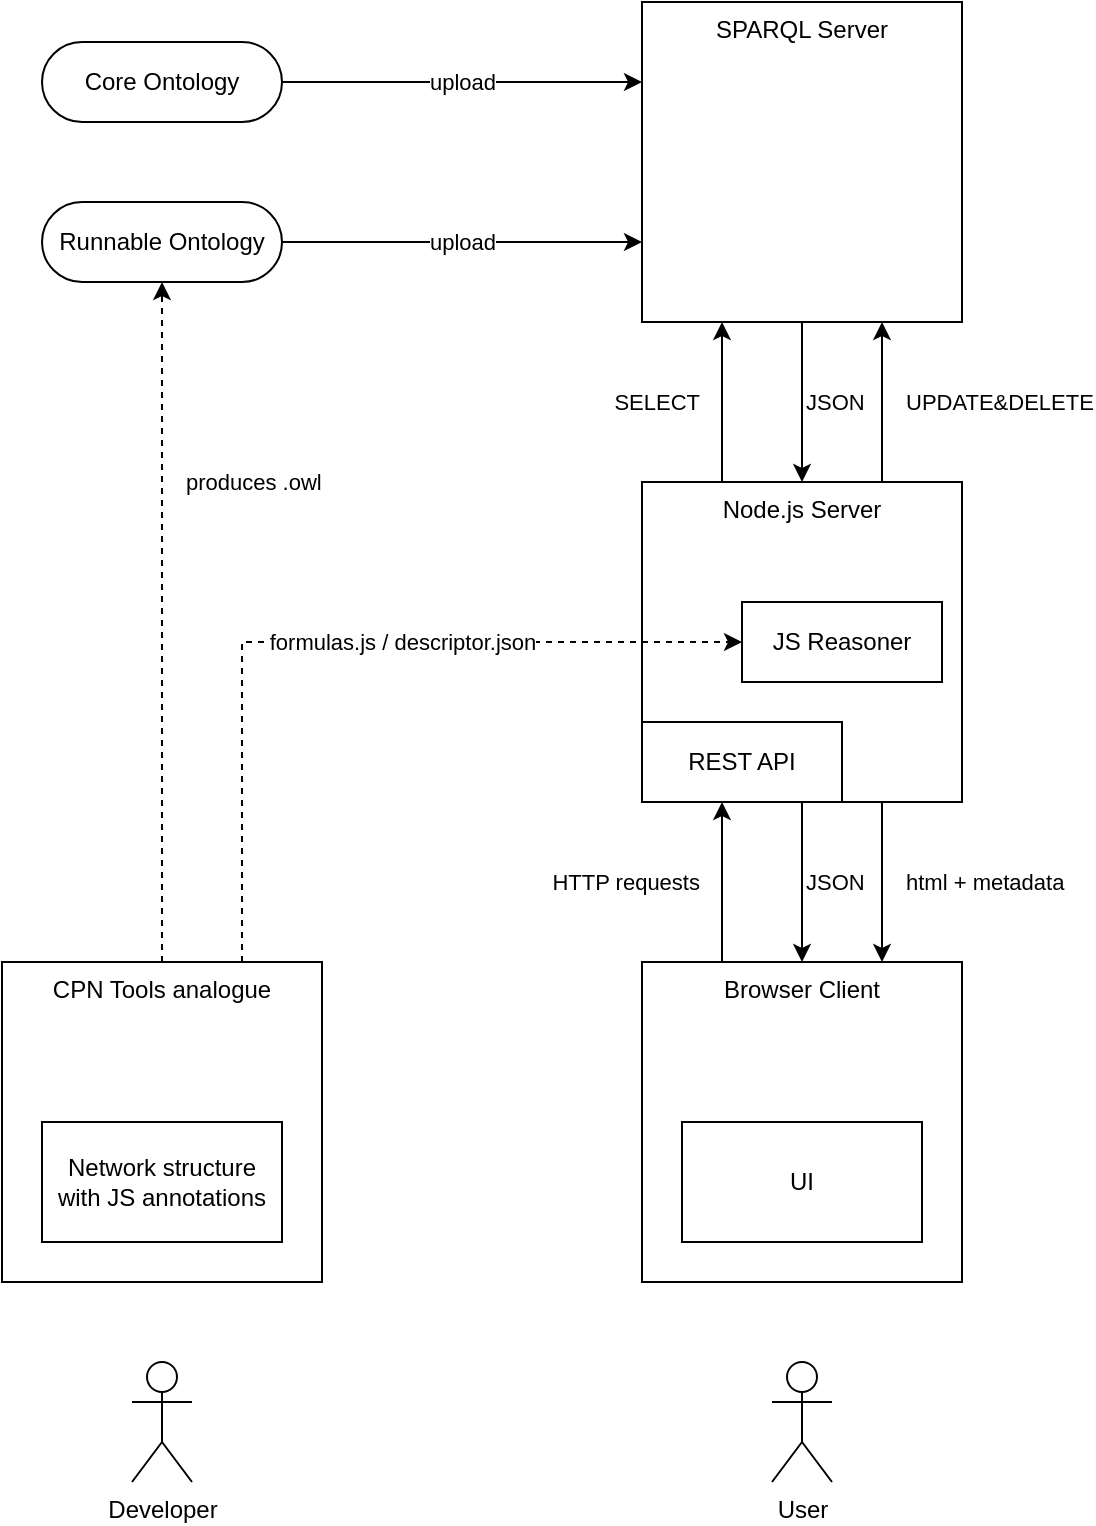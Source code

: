<mxfile version="13.9.9" type="device" pages="5"><diagram id="xDSf54BkOvIQxgx9nTrk" name="Pipeline"><mxGraphModel dx="1422" dy="1222" grid="1" gridSize="10" guides="1" tooltips="1" connect="1" arrows="1" fold="1" page="0" pageScale="1" pageWidth="850" pageHeight="1100" math="0" shadow="0"><root><mxCell id="c8NCM-_9dTenOoExDOUv-0"/><mxCell id="c8NCM-_9dTenOoExDOUv-1" parent="c8NCM-_9dTenOoExDOUv-0"/><mxCell id="c8NCM-_9dTenOoExDOUv-11" value="Node.js Server" style="rounded=0;whiteSpace=wrap;html=1;verticalAlign=top;" parent="c8NCM-_9dTenOoExDOUv-1" vertex="1"><mxGeometry x="400" y="-160" width="160" height="160" as="geometry"/></mxCell><mxCell id="c8NCM-_9dTenOoExDOUv-2" value="Developer" style="shape=umlActor;verticalLabelPosition=bottom;verticalAlign=top;html=1;outlineConnect=0;" parent="c8NCM-_9dTenOoExDOUv-1" vertex="1"><mxGeometry x="145" y="280" width="30" height="60" as="geometry"/></mxCell><mxCell id="c8NCM-_9dTenOoExDOUv-25" value="produces .owl" style="edgeStyle=orthogonalEdgeStyle;rounded=0;orthogonalLoop=1;jettySize=auto;html=1;exitX=0.5;exitY=0;exitDx=0;exitDy=0;entryX=0.5;entryY=1;entryDx=0;entryDy=0;align=left;dashed=1;" parent="c8NCM-_9dTenOoExDOUv-1" source="c8NCM-_9dTenOoExDOUv-5" target="c8NCM-_9dTenOoExDOUv-22" edge="1"><mxGeometry x="0.412" y="-10" relative="1" as="geometry"><mxPoint as="offset"/></mxGeometry></mxCell><mxCell id="fpBCdYOkJ08FX0qBBPBa-0" value="formulas.js / descriptor.json" style="rounded=0;orthogonalLoop=1;jettySize=auto;html=1;exitX=0.75;exitY=0;exitDx=0;exitDy=0;entryX=0;entryY=0.5;entryDx=0;entryDy=0;edgeStyle=orthogonalEdgeStyle;dashed=1;" parent="c8NCM-_9dTenOoExDOUv-1" source="c8NCM-_9dTenOoExDOUv-5" target="yQkGQZjFMQa0KNY8FNN--0" edge="1"><mxGeometry x="0.171" relative="1" as="geometry"><mxPoint as="offset"/></mxGeometry></mxCell><mxCell id="c8NCM-_9dTenOoExDOUv-5" value="CPN Tools analogue" style="rounded=0;whiteSpace=wrap;html=1;verticalAlign=top;" parent="c8NCM-_9dTenOoExDOUv-1" vertex="1"><mxGeometry x="80" y="80" width="160" height="160" as="geometry"/></mxCell><mxCell id="c8NCM-_9dTenOoExDOUv-6" value="Network structure with JS annotations" style="rounded=0;whiteSpace=wrap;html=1;" parent="c8NCM-_9dTenOoExDOUv-1" vertex="1"><mxGeometry x="100" y="160" width="120" height="60" as="geometry"/></mxCell><mxCell id="c8NCM-_9dTenOoExDOUv-8" value="User" style="shape=umlActor;verticalLabelPosition=bottom;verticalAlign=top;html=1;outlineConnect=0;" parent="c8NCM-_9dTenOoExDOUv-1" vertex="1"><mxGeometry x="465" y="280" width="30" height="60" as="geometry"/></mxCell><mxCell id="c8NCM-_9dTenOoExDOUv-14" value="HTTP requests" style="edgeStyle=orthogonalEdgeStyle;rounded=0;orthogonalLoop=1;jettySize=auto;html=1;exitX=0.25;exitY=0;exitDx=0;exitDy=0;entryX=0.25;entryY=1;entryDx=0;entryDy=0;align=right;" parent="c8NCM-_9dTenOoExDOUv-1" source="c8NCM-_9dTenOoExDOUv-9" target="c8NCM-_9dTenOoExDOUv-11" edge="1"><mxGeometry y="10" relative="1" as="geometry"><mxPoint as="offset"/></mxGeometry></mxCell><mxCell id="c8NCM-_9dTenOoExDOUv-9" value="Browser Client" style="rounded=0;whiteSpace=wrap;html=1;verticalAlign=top;" parent="c8NCM-_9dTenOoExDOUv-1" vertex="1"><mxGeometry x="400" y="80" width="160" height="160" as="geometry"/></mxCell><mxCell id="c8NCM-_9dTenOoExDOUv-10" value="UI" style="rounded=0;whiteSpace=wrap;html=1;" parent="c8NCM-_9dTenOoExDOUv-1" vertex="1"><mxGeometry x="420" y="160" width="120" height="60" as="geometry"/></mxCell><mxCell id="c8NCM-_9dTenOoExDOUv-13" value="html + metadata" style="edgeStyle=orthogonalEdgeStyle;rounded=0;orthogonalLoop=1;jettySize=auto;html=1;exitX=0.75;exitY=1;exitDx=0;exitDy=0;entryX=0.75;entryY=0;entryDx=0;entryDy=0;align=left;" parent="c8NCM-_9dTenOoExDOUv-1" source="c8NCM-_9dTenOoExDOUv-11" target="c8NCM-_9dTenOoExDOUv-9" edge="1"><mxGeometry y="10" relative="1" as="geometry"><mxPoint as="offset"/></mxGeometry></mxCell><mxCell id="c8NCM-_9dTenOoExDOUv-15" value="JSON" style="edgeStyle=orthogonalEdgeStyle;rounded=0;orthogonalLoop=1;jettySize=auto;html=1;exitX=0.5;exitY=1;exitDx=0;exitDy=0;entryX=0.5;entryY=0;entryDx=0;entryDy=0;align=left;" parent="c8NCM-_9dTenOoExDOUv-1" source="c8NCM-_9dTenOoExDOUv-11" target="c8NCM-_9dTenOoExDOUv-9" edge="1"><mxGeometry relative="1" as="geometry"><mxPoint as="offset"/></mxGeometry></mxCell><mxCell id="c8NCM-_9dTenOoExDOUv-17" value="SELECT" style="edgeStyle=orthogonalEdgeStyle;rounded=0;orthogonalLoop=1;jettySize=auto;html=1;exitX=0.25;exitY=0;exitDx=0;exitDy=0;entryX=0.25;entryY=1;entryDx=0;entryDy=0;align=right;" parent="c8NCM-_9dTenOoExDOUv-1" source="c8NCM-_9dTenOoExDOUv-11" target="c8NCM-_9dTenOoExDOUv-16" edge="1"><mxGeometry y="10" relative="1" as="geometry"><mxPoint as="offset"/></mxGeometry></mxCell><mxCell id="c8NCM-_9dTenOoExDOUv-19" value="UPDATE&amp;amp;DELETE" style="edgeStyle=orthogonalEdgeStyle;rounded=0;orthogonalLoop=1;jettySize=auto;html=1;exitX=0.75;exitY=0;exitDx=0;exitDy=0;entryX=0.75;entryY=1;entryDx=0;entryDy=0;align=left;" parent="c8NCM-_9dTenOoExDOUv-1" source="c8NCM-_9dTenOoExDOUv-11" target="c8NCM-_9dTenOoExDOUv-16" edge="1"><mxGeometry y="-10" relative="1" as="geometry"><mxPoint as="offset"/></mxGeometry></mxCell><mxCell id="c8NCM-_9dTenOoExDOUv-12" value="REST API" style="rounded=0;whiteSpace=wrap;html=1;" parent="c8NCM-_9dTenOoExDOUv-1" vertex="1"><mxGeometry x="400" y="-40" width="100" height="40" as="geometry"/></mxCell><mxCell id="c8NCM-_9dTenOoExDOUv-26" value="JSON" style="edgeStyle=orthogonalEdgeStyle;rounded=0;orthogonalLoop=1;jettySize=auto;html=1;exitX=0.5;exitY=1;exitDx=0;exitDy=0;entryX=0.5;entryY=0;entryDx=0;entryDy=0;align=left;" parent="c8NCM-_9dTenOoExDOUv-1" source="c8NCM-_9dTenOoExDOUv-16" target="c8NCM-_9dTenOoExDOUv-11" edge="1"><mxGeometry relative="1" as="geometry"><mxPoint as="offset"/></mxGeometry></mxCell><mxCell id="c8NCM-_9dTenOoExDOUv-16" value="SPARQL Server" style="rounded=0;whiteSpace=wrap;html=1;verticalAlign=top;" parent="c8NCM-_9dTenOoExDOUv-1" vertex="1"><mxGeometry x="400" y="-400" width="160" height="160" as="geometry"/></mxCell><mxCell id="c8NCM-_9dTenOoExDOUv-23" value="upload" style="edgeStyle=orthogonalEdgeStyle;rounded=0;orthogonalLoop=1;jettySize=auto;html=1;exitX=1;exitY=0.5;exitDx=0;exitDy=0;entryX=0;entryY=0.25;entryDx=0;entryDy=0;align=center;" parent="c8NCM-_9dTenOoExDOUv-1" source="c8NCM-_9dTenOoExDOUv-21" target="c8NCM-_9dTenOoExDOUv-16" edge="1"><mxGeometry relative="1" as="geometry"/></mxCell><mxCell id="c8NCM-_9dTenOoExDOUv-21" value="Core Ontology" style="rounded=1;whiteSpace=wrap;html=1;arcSize=50;" parent="c8NCM-_9dTenOoExDOUv-1" vertex="1"><mxGeometry x="100" y="-380" width="120" height="40" as="geometry"/></mxCell><mxCell id="c8NCM-_9dTenOoExDOUv-24" value="upload" style="edgeStyle=orthogonalEdgeStyle;rounded=0;orthogonalLoop=1;jettySize=auto;html=1;exitX=1;exitY=0.5;exitDx=0;exitDy=0;entryX=0;entryY=0.75;entryDx=0;entryDy=0;align=center;" parent="c8NCM-_9dTenOoExDOUv-1" source="c8NCM-_9dTenOoExDOUv-22" target="c8NCM-_9dTenOoExDOUv-16" edge="1"><mxGeometry relative="1" as="geometry"/></mxCell><mxCell id="c8NCM-_9dTenOoExDOUv-22" value="Runnable Ontology" style="rounded=1;whiteSpace=wrap;html=1;arcSize=50;" parent="c8NCM-_9dTenOoExDOUv-1" vertex="1"><mxGeometry x="100" y="-300" width="120" height="40" as="geometry"/></mxCell><mxCell id="yQkGQZjFMQa0KNY8FNN--0" value="JS Reasoner" style="rounded=0;whiteSpace=wrap;html=1;" parent="c8NCM-_9dTenOoExDOUv-1" vertex="1"><mxGeometry x="450" y="-100" width="100" height="40" as="geometry"/></mxCell></root></mxGraphModel></diagram><diagram id="lfXIeaQpmOgvn4pU2vUD" name="Client-Server"><mxGraphModel dx="1422" dy="822" grid="1" gridSize="10" guides="1" tooltips="1" connect="1" arrows="1" fold="1" page="1" pageScale="1" pageWidth="850" pageHeight="1100" math="0" shadow="0"><root><mxCell id="PUTsM-LXioxo288sD0HE-0"/><mxCell id="PUTsM-LXioxo288sD0HE-1" parent="PUTsM-LXioxo288sD0HE-0"/><mxCell id="060dvRlB6KRx_JegiHrx-14" value="Browser Client" style="rounded=0;whiteSpace=wrap;html=1;verticalAlign=top;fontSize=16;align=left;spacingLeft=20;" parent="PUTsM-LXioxo288sD0HE-1" vertex="1"><mxGeometry x="160.01" y="640" width="400" height="320" as="geometry"/></mxCell><mxCell id="PUTsM-LXioxo288sD0HE-9" value="Apache Jena Fuseki Server" style="rounded=0;whiteSpace=wrap;html=1;verticalAlign=top;fontSize=16;align=left;spacingLeft=20;" parent="PUTsM-LXioxo288sD0HE-1" vertex="1"><mxGeometry x="160" y="160" width="400" height="400" as="geometry"/></mxCell><mxCell id="PUTsM-LXioxo288sD0HE-2" value="Ontologies" style="rounded=0;whiteSpace=wrap;html=1;verticalAlign=top;fontSize=16;" parent="PUTsM-LXioxo288sD0HE-1" vertex="1"><mxGeometry x="180" y="200" width="360" height="240" as="geometry"/></mxCell><mxCell id="PUTsM-LXioxo288sD0HE-3" value="OntoNet.owl" style="rounded=0;whiteSpace=wrap;html=1;fontSize=16;" parent="PUTsM-LXioxo288sD0HE-1" vertex="1"><mxGeometry x="240" y="240" width="240" height="40" as="geometry"/></mxCell><mxCell id="PUTsM-LXioxo288sD0HE-6" value="imports" style="edgeStyle=orthogonalEdgeStyle;rounded=0;orthogonalLoop=1;jettySize=auto;html=1;exitX=1;exitY=0.5;exitDx=0;exitDy=0;entryX=1;entryY=0.5;entryDx=0;entryDy=0;fontSize=11;curved=1;" parent="PUTsM-LXioxo288sD0HE-1" source="PUTsM-LXioxo288sD0HE-5" target="PUTsM-LXioxo288sD0HE-3" edge="1"><mxGeometry relative="1" as="geometry"/></mxCell><mxCell id="PUTsM-LXioxo288sD0HE-5" value="CPN.owl" style="rounded=0;whiteSpace=wrap;html=1;fontSize=16;verticalAlign=top;" parent="PUTsM-LXioxo288sD0HE-1" vertex="1"><mxGeometry x="240" y="320" width="240" height="100" as="geometry"/></mxCell><mxCell id="PUTsM-LXioxo288sD0HE-8" value="SPARQL Queries&lt;br&gt;INSERT&amp;amp;DELETE" style="rounded=0;orthogonalLoop=1;jettySize=auto;html=1;exitX=0.75;exitY=0;exitDx=0;exitDy=0;fontSize=11;entryX=0.334;entryY=1.004;entryDx=0;entryDy=0;entryPerimeter=0;" parent="PUTsM-LXioxo288sD0HE-1" source="PUTsM-LXioxo288sD0HE-7" target="060dvRlB6KRx_JegiHrx-16" edge="1"><mxGeometry relative="1" as="geometry"><mxPoint as="offset"/></mxGeometry></mxCell><mxCell id="PUTsM-LXioxo288sD0HE-7" value="JavaScript Reasoner" style="rounded=0;whiteSpace=wrap;html=1;fontSize=16;" parent="PUTsM-LXioxo288sD0HE-1" vertex="1"><mxGeometry x="180" y="680" width="160" height="120" as="geometry"/></mxCell><mxCell id="060dvRlB6KRx_JegiHrx-66" value="SPARQL Queries&lt;br&gt;SELECT" style="edgeStyle=none;rounded=0;orthogonalLoop=1;jettySize=auto;html=1;exitX=0.25;exitY=0;exitDx=0;exitDy=0;entryX=0.668;entryY=1.001;entryDx=0;entryDy=0;fontSize=11;entryPerimeter=0;" parent="PUTsM-LXioxo288sD0HE-1" source="PUTsM-LXioxo288sD0HE-10" target="060dvRlB6KRx_JegiHrx-16" edge="1"><mxGeometry relative="1" as="geometry"/></mxCell><mxCell id="060dvRlB6KRx_JegiHrx-69" style="edgeStyle=none;rounded=0;orthogonalLoop=1;jettySize=auto;html=1;exitX=0;exitY=0.5;exitDx=0;exitDy=0;entryX=1;entryY=0.5;entryDx=0;entryDy=0;fontSize=11;" parent="PUTsM-LXioxo288sD0HE-1" source="PUTsM-LXioxo288sD0HE-10" target="PUTsM-LXioxo288sD0HE-7" edge="1"><mxGeometry relative="1" as="geometry"/></mxCell><mxCell id="060dvRlB6KRx_JegiHrx-70" style="edgeStyle=none;rounded=0;orthogonalLoop=1;jettySize=auto;html=1;exitX=0.75;exitY=1;exitDx=0;exitDy=0;entryX=0.889;entryY=0;entryDx=0;entryDy=0;entryPerimeter=0;fontSize=11;" parent="PUTsM-LXioxo288sD0HE-1" source="PUTsM-LXioxo288sD0HE-10" target="PUTsM-LXioxo288sD0HE-11" edge="1"><mxGeometry relative="1" as="geometry"/></mxCell><mxCell id="PUTsM-LXioxo288sD0HE-10" value="OntoNet API" style="rounded=0;whiteSpace=wrap;html=1;fontSize=16;" parent="PUTsM-LXioxo288sD0HE-1" vertex="1"><mxGeometry x="379.99" y="680" width="160.01" height="120" as="geometry"/></mxCell><mxCell id="060dvRlB6KRx_JegiHrx-71" style="edgeStyle=none;rounded=0;orthogonalLoop=1;jettySize=auto;html=1;exitX=0.668;exitY=-0.002;exitDx=0;exitDy=0;entryX=0.25;entryY=1;entryDx=0;entryDy=0;fontSize=11;exitPerimeter=0;" parent="PUTsM-LXioxo288sD0HE-1" source="PUTsM-LXioxo288sD0HE-11" target="PUTsM-LXioxo288sD0HE-10" edge="1"><mxGeometry relative="1" as="geometry"/></mxCell><mxCell id="PUTsM-LXioxo288sD0HE-11" value="UI" style="rounded=0;whiteSpace=wrap;html=1;fontSize=16;verticalAlign=top;" parent="PUTsM-LXioxo288sD0HE-1" vertex="1"><mxGeometry x="180.01" y="840" width="360" height="100" as="geometry"/></mxCell><mxCell id="060dvRlB6KRx_JegiHrx-8" value="" style="group" parent="PUTsM-LXioxo288sD0HE-1" vertex="1" connectable="0"><mxGeometry x="312.86" y="350" width="94.29" height="60" as="geometry"/></mxCell><mxCell id="060dvRlB6KRx_JegiHrx-7" value="" style="rounded=0;whiteSpace=wrap;html=1;fontSize=11;" parent="060dvRlB6KRx_JegiHrx-8" vertex="1"><mxGeometry width="94.29" height="60" as="geometry"/></mxCell><mxCell id="060dvRlB6KRx_JegiHrx-0" value="P1" style="ellipse;whiteSpace=wrap;html=1;aspect=fixed;fontSize=11;" parent="060dvRlB6KRx_JegiHrx-8" vertex="1"><mxGeometry x="4.286" y="4.286" width="17.143" height="17.143" as="geometry"/></mxCell><mxCell id="060dvRlB6KRx_JegiHrx-1" value="P2" style="ellipse;whiteSpace=wrap;html=1;aspect=fixed;fontSize=11;" parent="060dvRlB6KRx_JegiHrx-8" vertex="1"><mxGeometry x="4.286" y="38.571" width="17.143" height="17.143" as="geometry"/></mxCell><mxCell id="060dvRlB6KRx_JegiHrx-2" value="T1" style="whiteSpace=wrap;html=1;aspect=fixed;fontSize=11;" parent="060dvRlB6KRx_JegiHrx-8" vertex="1"><mxGeometry x="38.573" y="21.429" width="17.143" height="17.143" as="geometry"/></mxCell><mxCell id="060dvRlB6KRx_JegiHrx-4" style="rounded=0;orthogonalLoop=1;jettySize=auto;html=1;exitX=1;exitY=0.5;exitDx=0;exitDy=0;fontSize=11;" parent="060dvRlB6KRx_JegiHrx-8" source="060dvRlB6KRx_JegiHrx-0" target="060dvRlB6KRx_JegiHrx-2" edge="1"><mxGeometry relative="1" as="geometry"/></mxCell><mxCell id="060dvRlB6KRx_JegiHrx-5" style="edgeStyle=none;rounded=0;orthogonalLoop=1;jettySize=auto;html=1;exitX=1;exitY=0.5;exitDx=0;exitDy=0;fontSize=11;" parent="060dvRlB6KRx_JegiHrx-8" source="060dvRlB6KRx_JegiHrx-1" target="060dvRlB6KRx_JegiHrx-2" edge="1"><mxGeometry relative="1" as="geometry"/></mxCell><mxCell id="060dvRlB6KRx_JegiHrx-3" value="P3" style="ellipse;whiteSpace=wrap;html=1;aspect=fixed;fontSize=11;" parent="060dvRlB6KRx_JegiHrx-8" vertex="1"><mxGeometry x="72.86" y="21.429" width="17.143" height="17.143" as="geometry"/></mxCell><mxCell id="060dvRlB6KRx_JegiHrx-6" style="edgeStyle=none;rounded=0;orthogonalLoop=1;jettySize=auto;html=1;exitX=1;exitY=0.5;exitDx=0;exitDy=0;fontSize=11;" parent="060dvRlB6KRx_JegiHrx-8" source="060dvRlB6KRx_JegiHrx-2" target="060dvRlB6KRx_JegiHrx-3" edge="1"><mxGeometry relative="1" as="geometry"/></mxCell><mxCell id="060dvRlB6KRx_JegiHrx-68" style="edgeStyle=none;rounded=0;orthogonalLoop=1;jettySize=auto;html=1;exitX=0.5;exitY=0;exitDx=0;exitDy=0;fontSize=11;entryX=0.5;entryY=1;entryDx=0;entryDy=0;" parent="PUTsM-LXioxo288sD0HE-1" source="060dvRlB6KRx_JegiHrx-16" target="PUTsM-LXioxo288sD0HE-5" edge="1"><mxGeometry relative="1" as="geometry"><mxPoint x="360" y="420" as="targetPoint"/></mxGeometry></mxCell><mxCell id="060dvRlB6KRx_JegiHrx-72" value="Knowledge" style="edgeStyle=none;rounded=0;orthogonalLoop=1;jettySize=auto;html=1;exitX=0.89;exitY=0.997;exitDx=0;exitDy=0;entryX=0.75;entryY=0;entryDx=0;entryDy=0;fontSize=11;exitPerimeter=0;" parent="PUTsM-LXioxo288sD0HE-1" source="060dvRlB6KRx_JegiHrx-16" target="PUTsM-LXioxo288sD0HE-10" edge="1"><mxGeometry relative="1" as="geometry"/></mxCell><mxCell id="060dvRlB6KRx_JegiHrx-16" value="SPARQL Endpoint" style="rounded=0;whiteSpace=wrap;html=1;fontSize=16;" parent="PUTsM-LXioxo288sD0HE-1" vertex="1"><mxGeometry x="180" y="480" width="360" height="40" as="geometry"/></mxCell><mxCell id="060dvRlB6KRx_JegiHrx-62" value="" style="group" parent="PUTsM-LXioxo288sD0HE-1" vertex="1" connectable="0"><mxGeometry x="300.01" y="870" width="179.99" height="60" as="geometry"/></mxCell><mxCell id="060dvRlB6KRx_JegiHrx-18" value="" style="shape=table;html=1;whiteSpace=wrap;startSize=0;container=1;collapsible=0;childLayout=tableLayout;fontSize=11;align=left;" parent="060dvRlB6KRx_JegiHrx-62" vertex="1"><mxGeometry width="120" height="60" as="geometry"/></mxCell><mxCell id="060dvRlB6KRx_JegiHrx-42" style="shape=partialRectangle;html=1;whiteSpace=wrap;collapsible=0;dropTarget=0;pointerEvents=0;top=0;left=0;bottom=0;right=0;points=[[0,0.5],[1,0.5]];portConstraint=eastwest;fillColor=#CCCCCC;" parent="060dvRlB6KRx_JegiHrx-18" vertex="1"><mxGeometry width="120" height="12" as="geometry"/></mxCell><mxCell id="060dvRlB6KRx_JegiHrx-43" style="shape=partialRectangle;html=1;whiteSpace=wrap;connectable=0;fillColor=none;top=0;left=0;bottom=0;right=0;overflow=hidden;" parent="060dvRlB6KRx_JegiHrx-42" vertex="1"><mxGeometry width="30" height="12" as="geometry"/></mxCell><mxCell id="060dvRlB6KRx_JegiHrx-44" style="shape=partialRectangle;html=1;whiteSpace=wrap;connectable=0;fillColor=none;top=0;left=0;bottom=0;right=0;overflow=hidden;" parent="060dvRlB6KRx_JegiHrx-42" vertex="1"><mxGeometry x="30" width="30" height="12" as="geometry"/></mxCell><mxCell id="060dvRlB6KRx_JegiHrx-45" style="shape=partialRectangle;html=1;whiteSpace=wrap;connectable=0;fillColor=none;top=0;left=0;bottom=0;right=0;overflow=hidden;" parent="060dvRlB6KRx_JegiHrx-42" vertex="1"><mxGeometry x="60" width="30" height="12" as="geometry"/></mxCell><mxCell id="060dvRlB6KRx_JegiHrx-46" style="shape=partialRectangle;html=1;whiteSpace=wrap;connectable=0;fillColor=none;top=0;left=0;bottom=0;right=0;overflow=hidden;" parent="060dvRlB6KRx_JegiHrx-42" vertex="1"><mxGeometry x="90" width="30" height="12" as="geometry"/></mxCell><mxCell id="060dvRlB6KRx_JegiHrx-37" style="shape=partialRectangle;html=1;whiteSpace=wrap;collapsible=0;dropTarget=0;pointerEvents=0;fillColor=none;top=0;left=0;bottom=0;right=0;points=[[0,0.5],[1,0.5]];portConstraint=eastwest;" parent="060dvRlB6KRx_JegiHrx-18" vertex="1"><mxGeometry y="12" width="120" height="12" as="geometry"/></mxCell><mxCell id="060dvRlB6KRx_JegiHrx-38" style="shape=partialRectangle;html=1;whiteSpace=wrap;connectable=0;fillColor=none;top=0;left=0;bottom=0;right=0;overflow=hidden;" parent="060dvRlB6KRx_JegiHrx-37" vertex="1"><mxGeometry width="30" height="12" as="geometry"/></mxCell><mxCell id="060dvRlB6KRx_JegiHrx-39" style="shape=partialRectangle;html=1;whiteSpace=wrap;connectable=0;fillColor=none;top=0;left=0;bottom=0;right=0;overflow=hidden;" parent="060dvRlB6KRx_JegiHrx-37" vertex="1"><mxGeometry x="30" width="30" height="12" as="geometry"/></mxCell><mxCell id="060dvRlB6KRx_JegiHrx-40" style="shape=partialRectangle;html=1;whiteSpace=wrap;connectable=0;fillColor=none;top=0;left=0;bottom=0;right=0;overflow=hidden;" parent="060dvRlB6KRx_JegiHrx-37" vertex="1"><mxGeometry x="60" width="30" height="12" as="geometry"/></mxCell><mxCell id="060dvRlB6KRx_JegiHrx-41" style="shape=partialRectangle;html=1;whiteSpace=wrap;connectable=0;fillColor=none;top=0;left=0;bottom=0;right=0;overflow=hidden;" parent="060dvRlB6KRx_JegiHrx-37" vertex="1"><mxGeometry x="90" width="30" height="12" as="geometry"/></mxCell><mxCell id="060dvRlB6KRx_JegiHrx-19" value="" style="shape=partialRectangle;html=1;whiteSpace=wrap;collapsible=0;dropTarget=0;pointerEvents=0;fillColor=none;top=0;left=0;bottom=0;right=0;points=[[0,0.5],[1,0.5]];portConstraint=eastwest;" parent="060dvRlB6KRx_JegiHrx-18" vertex="1"><mxGeometry y="24" width="120" height="12" as="geometry"/></mxCell><mxCell id="060dvRlB6KRx_JegiHrx-20" value="" style="shape=partialRectangle;html=1;whiteSpace=wrap;connectable=0;fillColor=none;top=0;left=0;bottom=0;right=0;overflow=hidden;" parent="060dvRlB6KRx_JegiHrx-19" vertex="1"><mxGeometry width="30" height="12" as="geometry"/></mxCell><mxCell id="060dvRlB6KRx_JegiHrx-21" value="" style="shape=partialRectangle;html=1;whiteSpace=wrap;connectable=0;fillColor=none;top=0;left=0;bottom=0;right=0;overflow=hidden;" parent="060dvRlB6KRx_JegiHrx-19" vertex="1"><mxGeometry x="30" width="30" height="12" as="geometry"/></mxCell><mxCell id="060dvRlB6KRx_JegiHrx-22" value="" style="shape=partialRectangle;html=1;whiteSpace=wrap;connectable=0;fillColor=none;top=0;left=0;bottom=0;right=0;overflow=hidden;" parent="060dvRlB6KRx_JegiHrx-19" vertex="1"><mxGeometry x="60" width="30" height="12" as="geometry"/></mxCell><mxCell id="060dvRlB6KRx_JegiHrx-31" style="shape=partialRectangle;html=1;whiteSpace=wrap;connectable=0;fillColor=none;top=0;left=0;bottom=0;right=0;overflow=hidden;" parent="060dvRlB6KRx_JegiHrx-19" vertex="1"><mxGeometry x="90" width="30" height="12" as="geometry"/></mxCell><mxCell id="060dvRlB6KRx_JegiHrx-23" value="" style="shape=partialRectangle;html=1;whiteSpace=wrap;collapsible=0;dropTarget=0;pointerEvents=0;fillColor=none;top=0;left=0;bottom=0;right=0;points=[[0,0.5],[1,0.5]];portConstraint=eastwest;" parent="060dvRlB6KRx_JegiHrx-18" vertex="1"><mxGeometry y="36" width="120" height="12" as="geometry"/></mxCell><mxCell id="060dvRlB6KRx_JegiHrx-24" value="" style="shape=partialRectangle;html=1;whiteSpace=wrap;connectable=0;fillColor=none;top=0;left=0;bottom=0;right=0;overflow=hidden;" parent="060dvRlB6KRx_JegiHrx-23" vertex="1"><mxGeometry width="30" height="12" as="geometry"/></mxCell><mxCell id="060dvRlB6KRx_JegiHrx-25" value="" style="shape=partialRectangle;html=1;whiteSpace=wrap;connectable=0;fillColor=none;top=0;left=0;bottom=0;right=0;overflow=hidden;" parent="060dvRlB6KRx_JegiHrx-23" vertex="1"><mxGeometry x="30" width="30" height="12" as="geometry"/></mxCell><mxCell id="060dvRlB6KRx_JegiHrx-26" value="" style="shape=partialRectangle;html=1;whiteSpace=wrap;connectable=0;fillColor=none;top=0;left=0;bottom=0;right=0;overflow=hidden;" parent="060dvRlB6KRx_JegiHrx-23" vertex="1"><mxGeometry x="60" width="30" height="12" as="geometry"/></mxCell><mxCell id="060dvRlB6KRx_JegiHrx-32" style="shape=partialRectangle;html=1;whiteSpace=wrap;connectable=0;fillColor=none;top=0;left=0;bottom=0;right=0;overflow=hidden;" parent="060dvRlB6KRx_JegiHrx-23" vertex="1"><mxGeometry x="90" width="30" height="12" as="geometry"/></mxCell><mxCell id="060dvRlB6KRx_JegiHrx-27" value="" style="shape=partialRectangle;html=1;whiteSpace=wrap;collapsible=0;dropTarget=0;pointerEvents=0;fillColor=none;top=0;left=0;bottom=0;right=0;points=[[0,0.5],[1,0.5]];portConstraint=eastwest;" parent="060dvRlB6KRx_JegiHrx-18" vertex="1"><mxGeometry y="48" width="120" height="12" as="geometry"/></mxCell><mxCell id="060dvRlB6KRx_JegiHrx-28" value="" style="shape=partialRectangle;html=1;whiteSpace=wrap;connectable=0;fillColor=none;top=0;left=0;bottom=0;right=0;overflow=hidden;" parent="060dvRlB6KRx_JegiHrx-27" vertex="1"><mxGeometry width="30" height="12" as="geometry"/></mxCell><mxCell id="060dvRlB6KRx_JegiHrx-29" value="" style="shape=partialRectangle;html=1;whiteSpace=wrap;connectable=0;fillColor=none;top=0;left=0;bottom=0;right=0;overflow=hidden;" parent="060dvRlB6KRx_JegiHrx-27" vertex="1"><mxGeometry x="30" width="30" height="12" as="geometry"/></mxCell><mxCell id="060dvRlB6KRx_JegiHrx-30" value="" style="shape=partialRectangle;html=1;whiteSpace=wrap;connectable=0;fillColor=none;top=0;left=0;bottom=0;right=0;overflow=hidden;" parent="060dvRlB6KRx_JegiHrx-27" vertex="1"><mxGeometry x="60" width="30" height="12" as="geometry"/></mxCell><mxCell id="060dvRlB6KRx_JegiHrx-33" style="shape=partialRectangle;html=1;whiteSpace=wrap;connectable=0;fillColor=none;top=0;left=0;bottom=0;right=0;overflow=hidden;" parent="060dvRlB6KRx_JegiHrx-27" vertex="1"><mxGeometry x="90" width="30" height="12" as="geometry"/></mxCell><mxCell id="060dvRlB6KRx_JegiHrx-58" value="" style="rounded=1;whiteSpace=wrap;html=1;strokeWidth=1;fontSize=11;align=left;arcSize=50;fillColor=#CCCCCC;" parent="060dvRlB6KRx_JegiHrx-62" vertex="1"><mxGeometry x="129.99" y="50" width="20" height="10" as="geometry"/></mxCell><mxCell id="060dvRlB6KRx_JegiHrx-59" value="" style="rounded=1;whiteSpace=wrap;html=1;strokeWidth=1;fontSize=11;align=left;arcSize=50;fillColor=#CCCCCC;" parent="060dvRlB6KRx_JegiHrx-62" vertex="1"><mxGeometry x="159.99" y="50" width="20" height="10" as="geometry"/></mxCell><mxCell id="Y4OCJfzuD-E4-ihGD8ur-0" value="SPARQL Rules" style="rounded=0;whiteSpace=wrap;html=1;fontSize=16;" parent="PUTsM-LXioxo288sD0HE-1" vertex="1"><mxGeometry x="200" y="760" width="120" height="30" as="geometry"/></mxCell></root></mxGraphModel></diagram><diagram id="fDbvzwoQXCCTT4hk9swh" name="Distribution"><mxGraphModel dx="1822" dy="822" grid="1" gridSize="10" guides="1" tooltips="1" connect="1" arrows="1" fold="1" page="0" pageScale="1" pageWidth="850" pageHeight="1100" math="0" shadow="0"><root><mxCell id="faGeYgKtVy0T6VH536Eb-0"/><mxCell id="faGeYgKtVy0T6VH536Eb-1" parent="faGeYgKtVy0T6VH536Eb-0"/><mxCell id="faGeYgKtVy0T6VH536Eb-2" value="I" style="ellipse;whiteSpace=wrap;html=1;aspect=fixed;" parent="faGeYgKtVy0T6VH536Eb-1" vertex="1"><mxGeometry x="160" y="80" width="40" height="40" as="geometry"/></mxCell><mxCell id="faGeYgKtVy0T6VH536Eb-3" value="II" style="ellipse;whiteSpace=wrap;html=1;aspect=fixed;" parent="faGeYgKtVy0T6VH536Eb-1" vertex="1"><mxGeometry x="240" y="40" width="40" height="40" as="geometry"/></mxCell><mxCell id="faGeYgKtVy0T6VH536Eb-4" value="III" style="ellipse;whiteSpace=wrap;html=1;aspect=fixed;" parent="faGeYgKtVy0T6VH536Eb-1" vertex="1"><mxGeometry x="320" y="80" width="40" height="40" as="geometry"/></mxCell><mxCell id="faGeYgKtVy0T6VH536Eb-8" style="rounded=0;orthogonalLoop=1;jettySize=auto;html=1;exitX=1;exitY=0;exitDx=0;exitDy=0;entryX=0;entryY=1;entryDx=0;entryDy=0;startArrow=classic;startFill=1;align=center;" parent="faGeYgKtVy0T6VH536Eb-1" source="faGeYgKtVy0T6VH536Eb-5" target="faGeYgKtVy0T6VH536Eb-4" edge="1"><mxGeometry relative="1" as="geometry"/></mxCell><mxCell id="faGeYgKtVy0T6VH536Eb-9" style="edgeStyle=none;rounded=0;orthogonalLoop=1;jettySize=auto;html=1;exitX=0.5;exitY=0;exitDx=0;exitDy=0;entryX=0.5;entryY=1;entryDx=0;entryDy=0;startArrow=classic;startFill=1;align=center;" parent="faGeYgKtVy0T6VH536Eb-1" source="faGeYgKtVy0T6VH536Eb-5" target="faGeYgKtVy0T6VH536Eb-3" edge="1"><mxGeometry relative="1" as="geometry"/></mxCell><mxCell id="faGeYgKtVy0T6VH536Eb-10" style="edgeStyle=none;rounded=0;orthogonalLoop=1;jettySize=auto;html=1;exitX=0;exitY=0;exitDx=0;exitDy=0;entryX=1;entryY=1;entryDx=0;entryDy=0;startArrow=classic;startFill=1;align=center;" parent="faGeYgKtVy0T6VH536Eb-1" source="faGeYgKtVy0T6VH536Eb-5" target="faGeYgKtVy0T6VH536Eb-2" edge="1"><mxGeometry relative="1" as="geometry"/></mxCell><mxCell id="faGeYgKtVy0T6VH536Eb-5" value="Server" style="ellipse;whiteSpace=wrap;html=1;aspect=fixed;verticalAlign=middle;labelPosition=right;verticalLabelPosition=middle;align=left;" parent="faGeYgKtVy0T6VH536Eb-1" vertex="1"><mxGeometry x="240" y="200" width="40" height="40" as="geometry"/></mxCell><mxCell id="faGeYgKtVy0T6VH536Eb-7" style="rounded=0;orthogonalLoop=1;jettySize=auto;html=1;exitX=0.5;exitY=0;exitDx=0;exitDy=0;entryX=0.5;entryY=1;entryDx=0;entryDy=0;align=center;startArrow=classic;startFill=1;" parent="faGeYgKtVy0T6VH536Eb-1" source="faGeYgKtVy0T6VH536Eb-6" target="faGeYgKtVy0T6VH536Eb-5" edge="1"><mxGeometry relative="1" as="geometry"/></mxCell><mxCell id="faGeYgKtVy0T6VH536Eb-6" value="Client" style="ellipse;whiteSpace=wrap;html=1;aspect=fixed;verticalAlign=middle;labelPosition=right;verticalLabelPosition=middle;align=left;" parent="faGeYgKtVy0T6VH536Eb-1" vertex="1"><mxGeometry x="240" y="320" width="40" height="40" as="geometry"/></mxCell><mxCell id="faGeYgKtVy0T6VH536Eb-11" value="" style="endArrow=none;dashed=1;html=1;align=center;" parent="faGeYgKtVy0T6VH536Eb-1" edge="1"><mxGeometry width="50" height="50" relative="1" as="geometry"><mxPoint x="400" y="160" as="sourcePoint"/><mxPoint y="160" as="targetPoint"/></mxGeometry></mxCell><mxCell id="faGeYgKtVy0T6VH536Eb-12" value="network hierarchy components" style="text;html=1;strokeColor=none;fillColor=none;align=left;verticalAlign=middle;whiteSpace=wrap;rounded=0;" parent="faGeYgKtVy0T6VH536Eb-1" vertex="1"><mxGeometry x="-40" y="130" width="180" height="20" as="geometry"/></mxCell><mxCell id="faGeYgKtVy0T6VH536Eb-13" value="public" style="text;html=1;strokeColor=none;fillColor=none;align=left;verticalAlign=middle;whiteSpace=wrap;rounded=0;" parent="faGeYgKtVy0T6VH536Eb-1" vertex="1"><mxGeometry x="-40" y="170" width="60" height="20" as="geometry"/></mxCell></root></mxGraphModel></diagram><diagram id="omprU1X_baiQdz8_7I_0" name="One to many"><mxGraphModel dx="1422" dy="822" grid="1" gridSize="10" guides="1" tooltips="1" connect="1" arrows="1" fold="1" page="1" pageScale="1" pageWidth="850" pageHeight="1100" math="0" shadow="0"><root><mxCell id="0"/><mxCell id="1" parent="0"/><mxCell id="bt9NBrUhPlbnuk0sJRC0-8" value="" style="rounded=0;whiteSpace=wrap;html=1;strokeWidth=2;dashed=1;fillColor=none;" parent="1" vertex="1"><mxGeometry x="160" y="400" width="520" height="240" as="geometry"/></mxCell><mxCell id="bt9NBrUhPlbnuk0sJRC0-1" value="RDF Triplets&lt;br&gt;OWL Ontology&lt;br&gt;SPARQL Endpoint" style="shape=datastore;whiteSpace=wrap;html=1;strokeWidth=2;" parent="1" vertex="1"><mxGeometry x="345" y="80" width="160" height="160" as="geometry"/></mxCell><mxCell id="bt9NBrUhPlbnuk0sJRC0-2" value="https://www.onto.net" style="text;html=1;align=center;verticalAlign=middle;resizable=0;points=[];autosize=1;" parent="1" vertex="1"><mxGeometry x="365" y="50" width="120" height="20" as="geometry"/></mxCell><mxCell id="bt9NBrUhPlbnuk0sJRC0-3" value="" style="endArrow=classic;html=1;entryX=0.15;entryY=0.95;entryDx=0;entryDy=0;entryPerimeter=0;" parent="1" target="bt9NBrUhPlbnuk0sJRC0-1" edge="1"><mxGeometry width="50" height="50" relative="1" as="geometry"><mxPoint x="369" y="400" as="sourcePoint"/><mxPoint x="340" y="360" as="targetPoint"/></mxGeometry></mxCell><mxCell id="bt9NBrUhPlbnuk0sJRC0-4" value="SPARQL Query" style="edgeLabel;html=1;align=center;verticalAlign=middle;resizable=0;points=[];" parent="bt9NBrUhPlbnuk0sJRC0-3" vertex="1" connectable="0"><mxGeometry x="0.16" y="-1" relative="1" as="geometry"><mxPoint x="-1" y="7" as="offset"/></mxGeometry></mxCell><mxCell id="bt9NBrUhPlbnuk0sJRC0-5" value="" style="endArrow=classic;html=1;exitX=0.85;exitY=0.95;exitDx=0;exitDy=0;exitPerimeter=0;" parent="1" source="bt9NBrUhPlbnuk0sJRC0-1" edge="1"><mxGeometry width="50" height="50" relative="1" as="geometry"><mxPoint x="480" y="250" as="sourcePoint"/><mxPoint x="481" y="400" as="targetPoint"/></mxGeometry></mxCell><mxCell id="bt9NBrUhPlbnuk0sJRC0-6" value="Knowledge" style="edgeLabel;html=1;align=center;verticalAlign=middle;resizable=0;points=[];" parent="bt9NBrUhPlbnuk0sJRC0-5" vertex="1" connectable="0"><mxGeometry x="0.16" y="-1" relative="1" as="geometry"><mxPoint x="-1" y="-19" as="offset"/></mxGeometry></mxCell><mxCell id="bt9NBrUhPlbnuk0sJRC0-7" value="Web Server" style="rounded=0;whiteSpace=wrap;html=1;strokeWidth=2;" parent="1" vertex="1"><mxGeometry x="200" y="440" width="160" height="160" as="geometry"/></mxCell><mxCell id="bt9NBrUhPlbnuk0sJRC0-9" value="" style="shape=actor;whiteSpace=wrap;html=1;strokeWidth=2;" parent="1" vertex="1"><mxGeometry x="250" y="750" width="60" height="90" as="geometry"/></mxCell><mxCell id="bt9NBrUhPlbnuk0sJRC0-10" value="" style="endArrow=classic;html=1;entryX=0.15;entryY=0.95;entryDx=0;entryDy=0;entryPerimeter=0;" parent="1" edge="1"><mxGeometry width="50" height="50" relative="1" as="geometry"><mxPoint x="240" y="760" as="sourcePoint"/><mxPoint x="240" y="600" as="targetPoint"/></mxGeometry></mxCell><mxCell id="bt9NBrUhPlbnuk0sJRC0-11" value="HTTP Query" style="edgeLabel;html=1;align=center;verticalAlign=middle;resizable=0;points=[];" parent="bt9NBrUhPlbnuk0sJRC0-10" vertex="1" connectable="0"><mxGeometry x="0.16" y="-1" relative="1" as="geometry"><mxPoint x="-1" y="13" as="offset"/></mxGeometry></mxCell><mxCell id="bt9NBrUhPlbnuk0sJRC0-13" value="" style="endArrow=classic;html=1;exitX=0.75;exitY=1;exitDx=0;exitDy=0;" parent="1" source="bt9NBrUhPlbnuk0sJRC0-7" edge="1"><mxGeometry width="50" height="50" relative="1" as="geometry"><mxPoint x="250" y="730" as="sourcePoint"/><mxPoint x="320" y="760" as="targetPoint"/></mxGeometry></mxCell><mxCell id="bt9NBrUhPlbnuk0sJRC0-14" value="HTML Page&lt;br&gt;RDFa" style="edgeLabel;html=1;align=center;verticalAlign=middle;resizable=0;points=[];" parent="bt9NBrUhPlbnuk0sJRC0-13" vertex="1" connectable="0"><mxGeometry x="0.16" y="-1" relative="1" as="geometry"><mxPoint x="1" y="-13" as="offset"/></mxGeometry></mxCell><mxCell id="bt9NBrUhPlbnuk0sJRC0-18" value="" style="group" parent="1" vertex="1" connectable="0"><mxGeometry x="470" y="550" width="100" height="20" as="geometry"/></mxCell><mxCell id="bt9NBrUhPlbnuk0sJRC0-15" value="" style="ellipse;whiteSpace=wrap;html=1;aspect=fixed;strokeWidth=2;fillColor=#000000;" parent="bt9NBrUhPlbnuk0sJRC0-18" vertex="1"><mxGeometry width="20" height="20" as="geometry"/></mxCell><mxCell id="bt9NBrUhPlbnuk0sJRC0-16" value="" style="ellipse;whiteSpace=wrap;html=1;aspect=fixed;strokeWidth=2;fillColor=#000000;" parent="bt9NBrUhPlbnuk0sJRC0-18" vertex="1"><mxGeometry x="40" width="20" height="20" as="geometry"/></mxCell><mxCell id="bt9NBrUhPlbnuk0sJRC0-17" value="" style="ellipse;whiteSpace=wrap;html=1;aspect=fixed;strokeWidth=2;fillColor=#000000;" parent="bt9NBrUhPlbnuk0sJRC0-18" vertex="1"><mxGeometry x="80" width="20" height="20" as="geometry"/></mxCell></root></mxGraphModel></diagram><diagram id="LIRX4Gm_1PQjdZTIBEjk" name="Document"><mxGraphModel dx="1422" dy="822" grid="1" gridSize="10" guides="1" tooltips="1" connect="1" arrows="1" fold="1" page="1" pageScale="1" pageWidth="850" pageHeight="1100" math="0" shadow="0"><root><mxCell id="UpbWfYteimUdtF5yxdoj-0"/><mxCell id="UpbWfYteimUdtF5yxdoj-1" parent="UpbWfYteimUdtF5yxdoj-0"/><mxCell id="UpbWfYteimUdtF5yxdoj-2" value="" style="shape=note;whiteSpace=wrap;html=1;backgroundOutline=1;darkOpacity=0.05;" parent="UpbWfYteimUdtF5yxdoj-1" vertex="1"><mxGeometry x="560" y="120" width="200" height="240" as="geometry"/></mxCell><mxCell id="UpbWfYteimUdtF5yxdoj-3" value="Document (XML)" style="text;html=1;strokeColor=none;fillColor=none;align=center;verticalAlign=middle;whiteSpace=wrap;rounded=0;fontSize=20;" parent="UpbWfYteimUdtF5yxdoj-1" vertex="1"><mxGeometry x="580" y="380" width="160" height="20" as="geometry"/></mxCell><mxCell id="UpbWfYteimUdtF5yxdoj-5" value="data" style="rounded=1;whiteSpace=wrap;html=1;fontSize=20;arcSize=50;" parent="UpbWfYteimUdtF5yxdoj-1" vertex="1"><mxGeometry x="600" y="180" width="120" height="40" as="geometry"/></mxCell><mxCell id="UpbWfYteimUdtF5yxdoj-6" value="metadata" style="rounded=1;whiteSpace=wrap;html=1;fontSize=20;arcSize=50;" parent="UpbWfYteimUdtF5yxdoj-1" vertex="1"><mxGeometry x="600" y="260" width="120" height="40" as="geometry"/></mxCell><mxCell id="UpbWfYteimUdtF5yxdoj-7" value="" style="rounded=0;whiteSpace=wrap;html=1;fontSize=20;" parent="UpbWfYteimUdtF5yxdoj-1" vertex="1"><mxGeometry x="80" y="120" width="200" height="240" as="geometry"/></mxCell><mxCell id="UpbWfYteimUdtF5yxdoj-8" value="Agent" style="text;html=1;strokeColor=none;fillColor=none;align=center;verticalAlign=middle;whiteSpace=wrap;rounded=0;fontSize=20;" parent="UpbWfYteimUdtF5yxdoj-1" vertex="1"><mxGeometry x="140" y="380" width="80" height="20" as="geometry"/></mxCell><mxCell id="UpbWfYteimUdtF5yxdoj-9" value="" style="endArrow=openThin;html=1;fontSize=20;exitX=1.01;exitY=0.675;exitDx=0;exitDy=0;exitPerimeter=0;strokeWidth=1;endFill=0;endSize=20;" parent="UpbWfYteimUdtF5yxdoj-1" source="UpbWfYteimUdtF5yxdoj-7" target="UpbWfYteimUdtF5yxdoj-6" edge="1"><mxGeometry width="50" height="50" relative="1" as="geometry"><mxPoint x="340" y="470" as="sourcePoint"/><mxPoint x="390" y="420" as="targetPoint"/></mxGeometry></mxCell><mxCell id="UpbWfYteimUdtF5yxdoj-11" value="&lt;font style=&quot;font-size: 16px; line-height: 100%;&quot;&gt;SPARQL Query&lt;/font&gt;" style="edgeLabel;html=1;align=center;verticalAlign=middle;resizable=0;points=[];fontSize=16;" parent="UpbWfYteimUdtF5yxdoj-9" vertex="1" connectable="0"><mxGeometry x="-0.107" y="-1" relative="1" as="geometry"><mxPoint x="-24" y="-2.25" as="offset"/></mxGeometry></mxCell><mxCell id="UpbWfYteimUdtF5yxdoj-13" value="" style="endArrow=openThin;html=1;fontSize=20;exitX=1;exitY=0.25;exitDx=0;exitDy=0;strokeWidth=1;endFill=0;endSize=20;" parent="UpbWfYteimUdtF5yxdoj-1" source="UpbWfYteimUdtF5yxdoj-7" edge="1"><mxGeometry width="50" height="50" relative="1" as="geometry"><mxPoint x="292" y="292" as="sourcePoint"/><mxPoint x="558" y="180" as="targetPoint"/></mxGeometry></mxCell><mxCell id="UpbWfYteimUdtF5yxdoj-14" value="&lt;font style=&quot;font-size: 16px ; line-height: 100%&quot;&gt;HTTP/GET&lt;/font&gt;" style="edgeLabel;html=1;align=center;verticalAlign=middle;resizable=0;points=[];fontSize=16;" parent="UpbWfYteimUdtF5yxdoj-13" vertex="1" connectable="0"><mxGeometry x="-0.107" y="-1" relative="1" as="geometry"><mxPoint x="-4" y="-1" as="offset"/></mxGeometry></mxCell></root></mxGraphModel></diagram></mxfile>